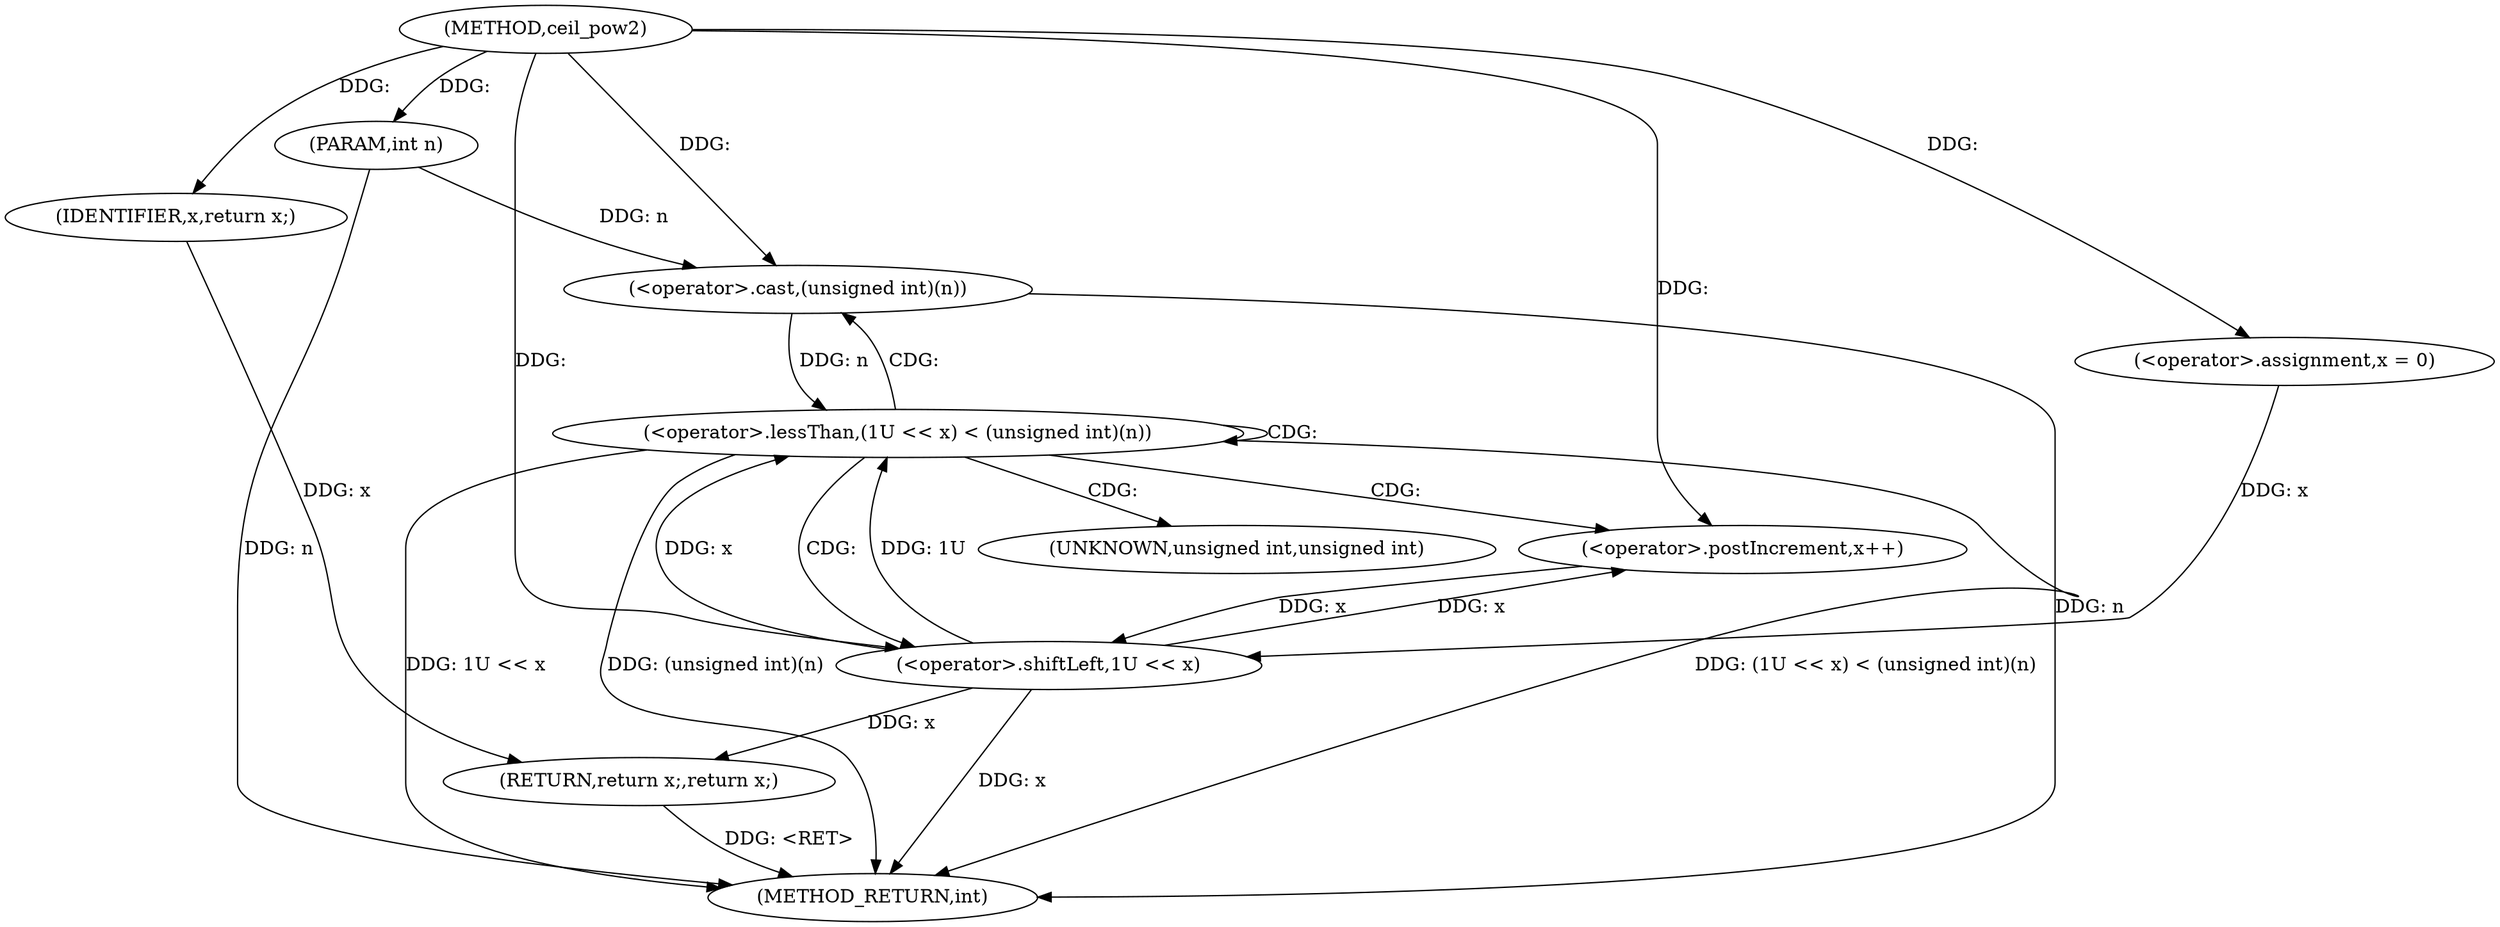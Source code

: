 digraph "ceil_pow2" {  
"1000120" [label = "(METHOD,ceil_pow2)" ]
"1000139" [label = "(METHOD_RETURN,int)" ]
"1000121" [label = "(PARAM,int n)" ]
"1000124" [label = "(<operator>.assignment,x = 0)" ]
"1000137" [label = "(RETURN,return x;,return x;)" ]
"1000128" [label = "(<operator>.lessThan,(1U << x) < (unsigned int)(n))" ]
"1000135" [label = "(<operator>.postIncrement,x++)" ]
"1000138" [label = "(IDENTIFIER,x,return x;)" ]
"1000129" [label = "(<operator>.shiftLeft,1U << x)" ]
"1000132" [label = "(<operator>.cast,(unsigned int)(n))" ]
"1000133" [label = "(UNKNOWN,unsigned int,unsigned int)" ]
  "1000121" -> "1000139"  [ label = "DDG: n"] 
  "1000129" -> "1000139"  [ label = "DDG: x"] 
  "1000128" -> "1000139"  [ label = "DDG: 1U << x"] 
  "1000132" -> "1000139"  [ label = "DDG: n"] 
  "1000128" -> "1000139"  [ label = "DDG: (unsigned int)(n)"] 
  "1000128" -> "1000139"  [ label = "DDG: (1U << x) < (unsigned int)(n)"] 
  "1000137" -> "1000139"  [ label = "DDG: <RET>"] 
  "1000120" -> "1000121"  [ label = "DDG: "] 
  "1000120" -> "1000124"  [ label = "DDG: "] 
  "1000138" -> "1000137"  [ label = "DDG: x"] 
  "1000129" -> "1000137"  [ label = "DDG: x"] 
  "1000120" -> "1000138"  [ label = "DDG: "] 
  "1000129" -> "1000128"  [ label = "DDG: 1U"] 
  "1000129" -> "1000128"  [ label = "DDG: x"] 
  "1000132" -> "1000128"  [ label = "DDG: n"] 
  "1000129" -> "1000135"  [ label = "DDG: x"] 
  "1000120" -> "1000135"  [ label = "DDG: "] 
  "1000120" -> "1000129"  [ label = "DDG: "] 
  "1000124" -> "1000129"  [ label = "DDG: x"] 
  "1000135" -> "1000129"  [ label = "DDG: x"] 
  "1000121" -> "1000132"  [ label = "DDG: n"] 
  "1000120" -> "1000132"  [ label = "DDG: "] 
  "1000128" -> "1000132"  [ label = "CDG: "] 
  "1000128" -> "1000128"  [ label = "CDG: "] 
  "1000128" -> "1000133"  [ label = "CDG: "] 
  "1000128" -> "1000129"  [ label = "CDG: "] 
  "1000128" -> "1000135"  [ label = "CDG: "] 
}

